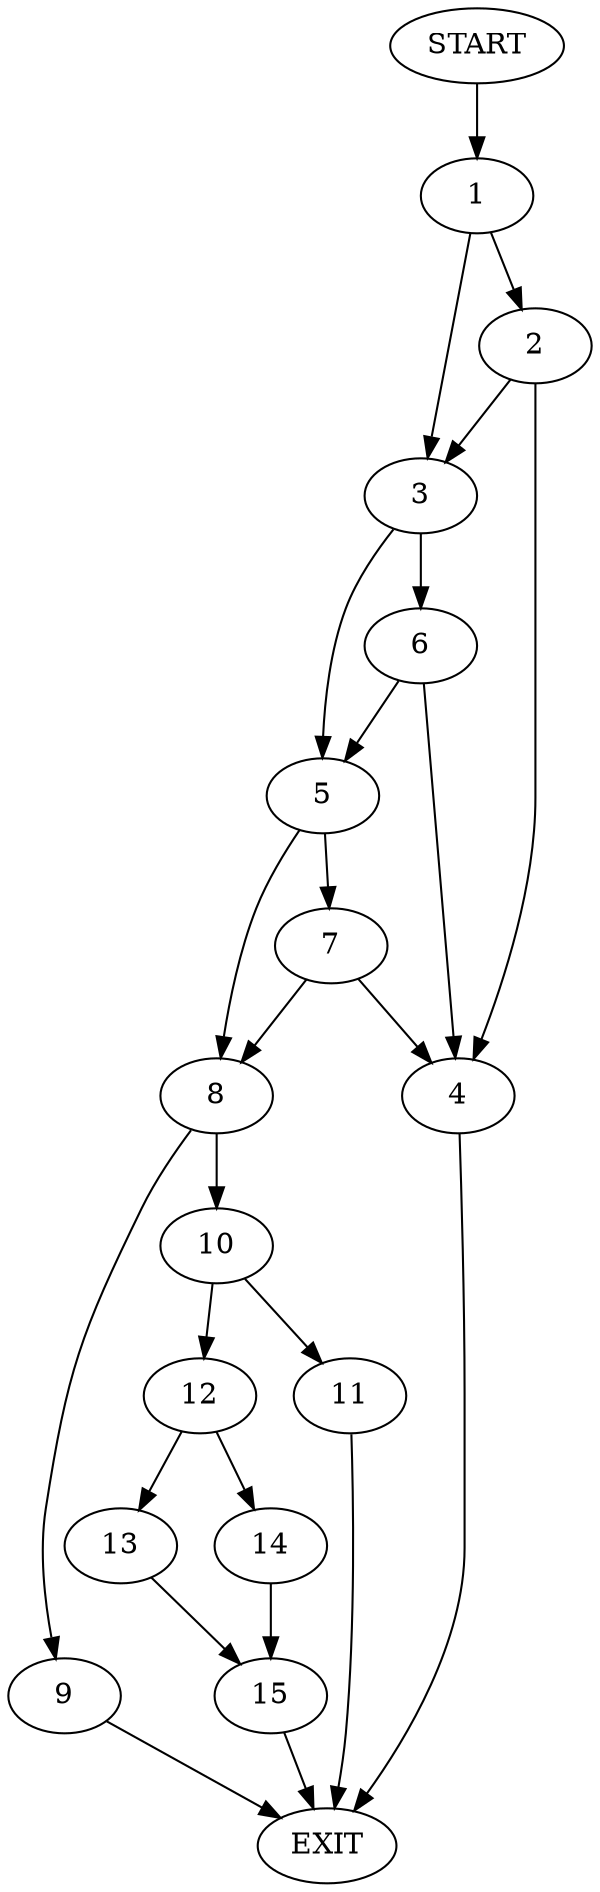 digraph {
0 [label="START"]
16 [label="EXIT"]
0 -> 1
1 -> 2
1 -> 3
2 -> 4
2 -> 3
3 -> 5
3 -> 6
4 -> 16
5 -> 7
5 -> 8
6 -> 4
6 -> 5
8 -> 9
8 -> 10
7 -> 4
7 -> 8
9 -> 16
10 -> 11
10 -> 12
12 -> 13
12 -> 14
11 -> 16
13 -> 15
14 -> 15
15 -> 16
}
